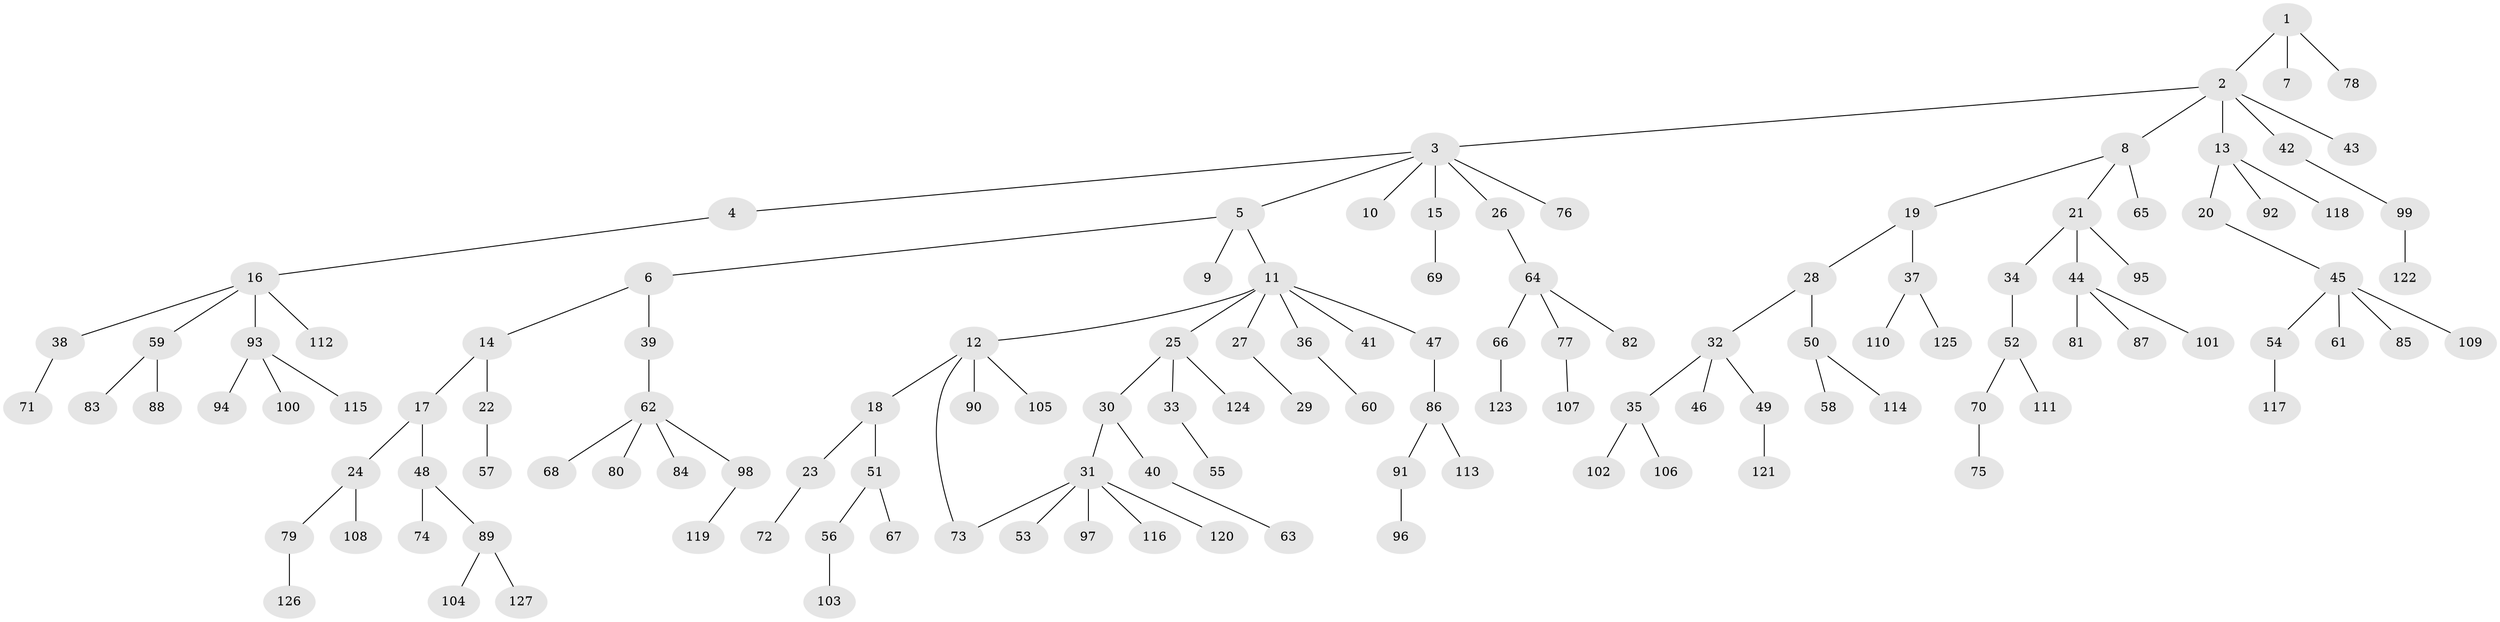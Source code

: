 // Generated by graph-tools (version 1.1) at 2025/42/03/09/25 04:42:49]
// undirected, 127 vertices, 127 edges
graph export_dot {
graph [start="1"]
  node [color=gray90,style=filled];
  1;
  2;
  3;
  4;
  5;
  6;
  7;
  8;
  9;
  10;
  11;
  12;
  13;
  14;
  15;
  16;
  17;
  18;
  19;
  20;
  21;
  22;
  23;
  24;
  25;
  26;
  27;
  28;
  29;
  30;
  31;
  32;
  33;
  34;
  35;
  36;
  37;
  38;
  39;
  40;
  41;
  42;
  43;
  44;
  45;
  46;
  47;
  48;
  49;
  50;
  51;
  52;
  53;
  54;
  55;
  56;
  57;
  58;
  59;
  60;
  61;
  62;
  63;
  64;
  65;
  66;
  67;
  68;
  69;
  70;
  71;
  72;
  73;
  74;
  75;
  76;
  77;
  78;
  79;
  80;
  81;
  82;
  83;
  84;
  85;
  86;
  87;
  88;
  89;
  90;
  91;
  92;
  93;
  94;
  95;
  96;
  97;
  98;
  99;
  100;
  101;
  102;
  103;
  104;
  105;
  106;
  107;
  108;
  109;
  110;
  111;
  112;
  113;
  114;
  115;
  116;
  117;
  118;
  119;
  120;
  121;
  122;
  123;
  124;
  125;
  126;
  127;
  1 -- 2;
  1 -- 7;
  1 -- 78;
  2 -- 3;
  2 -- 8;
  2 -- 13;
  2 -- 42;
  2 -- 43;
  3 -- 4;
  3 -- 5;
  3 -- 10;
  3 -- 15;
  3 -- 26;
  3 -- 76;
  4 -- 16;
  5 -- 6;
  5 -- 9;
  5 -- 11;
  6 -- 14;
  6 -- 39;
  8 -- 19;
  8 -- 21;
  8 -- 65;
  11 -- 12;
  11 -- 25;
  11 -- 27;
  11 -- 36;
  11 -- 41;
  11 -- 47;
  12 -- 18;
  12 -- 73;
  12 -- 90;
  12 -- 105;
  13 -- 20;
  13 -- 92;
  13 -- 118;
  14 -- 17;
  14 -- 22;
  15 -- 69;
  16 -- 38;
  16 -- 59;
  16 -- 93;
  16 -- 112;
  17 -- 24;
  17 -- 48;
  18 -- 23;
  18 -- 51;
  19 -- 28;
  19 -- 37;
  20 -- 45;
  21 -- 34;
  21 -- 44;
  21 -- 95;
  22 -- 57;
  23 -- 72;
  24 -- 79;
  24 -- 108;
  25 -- 30;
  25 -- 33;
  25 -- 124;
  26 -- 64;
  27 -- 29;
  28 -- 32;
  28 -- 50;
  30 -- 31;
  30 -- 40;
  31 -- 53;
  31 -- 97;
  31 -- 116;
  31 -- 120;
  31 -- 73;
  32 -- 35;
  32 -- 46;
  32 -- 49;
  33 -- 55;
  34 -- 52;
  35 -- 102;
  35 -- 106;
  36 -- 60;
  37 -- 110;
  37 -- 125;
  38 -- 71;
  39 -- 62;
  40 -- 63;
  42 -- 99;
  44 -- 81;
  44 -- 87;
  44 -- 101;
  45 -- 54;
  45 -- 61;
  45 -- 85;
  45 -- 109;
  47 -- 86;
  48 -- 74;
  48 -- 89;
  49 -- 121;
  50 -- 58;
  50 -- 114;
  51 -- 56;
  51 -- 67;
  52 -- 70;
  52 -- 111;
  54 -- 117;
  56 -- 103;
  59 -- 83;
  59 -- 88;
  62 -- 68;
  62 -- 80;
  62 -- 84;
  62 -- 98;
  64 -- 66;
  64 -- 77;
  64 -- 82;
  66 -- 123;
  70 -- 75;
  77 -- 107;
  79 -- 126;
  86 -- 91;
  86 -- 113;
  89 -- 104;
  89 -- 127;
  91 -- 96;
  93 -- 94;
  93 -- 100;
  93 -- 115;
  98 -- 119;
  99 -- 122;
}
